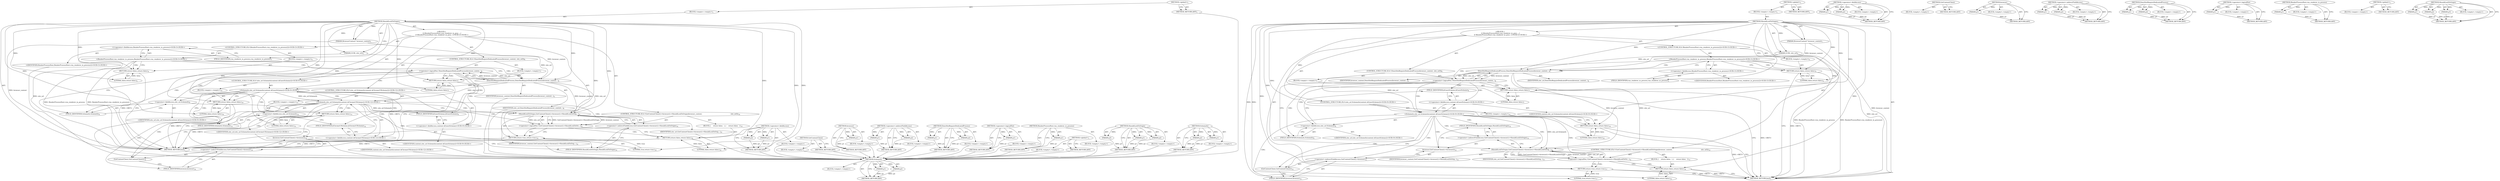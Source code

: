 digraph "ShouldLockToOrigin" {
vulnerable_105 [label=<(METHOD,SchemeIs)>];
vulnerable_106 [label=<(PARAM,p1)>];
vulnerable_107 [label=<(PARAM,p2)>];
vulnerable_108 [label=<(BLOCK,&lt;empty&gt;,&lt;empty&gt;)>];
vulnerable_109 [label=<(METHOD_RETURN,ANY)>];
vulnerable_6 [label=<(METHOD,&lt;global&gt;)<SUB>1</SUB>>];
vulnerable_7 [label=<(BLOCK,&lt;empty&gt;,&lt;empty&gt;)<SUB>1</SUB>>];
vulnerable_8 [label=<(METHOD,ShouldLockToOrigin)<SUB>1</SUB>>];
vulnerable_9 [label=<(PARAM,BrowserContext* browser_context)<SUB>1</SUB>>];
vulnerable_10 [label=<(PARAM,GURL site_url)<SUB>2</SUB>>];
vulnerable_11 [label="<(BLOCK,{
  if (RenderProcessHost::run_renderer_in_proc...,{
  if (RenderProcessHost::run_renderer_in_proc...)<SUB>2</SUB>>"];
vulnerable_12 [label="<(CONTROL_STRUCTURE,IF,if (RenderProcessHost::run_renderer_in_process()))<SUB>3</SUB>>"];
vulnerable_13 [label="<(RenderProcessHost.run_renderer_in_process,RenderProcessHost::run_renderer_in_process())<SUB>3</SUB>>"];
vulnerable_14 [label="<(&lt;operator&gt;.fieldAccess,RenderProcessHost::run_renderer_in_process)<SUB>3</SUB>>"];
vulnerable_15 [label="<(IDENTIFIER,RenderProcessHost,RenderProcessHost::run_renderer_in_process())<SUB>3</SUB>>"];
vulnerable_16 [label=<(FIELD_IDENTIFIER,run_renderer_in_process,run_renderer_in_process)<SUB>3</SUB>>];
vulnerable_17 [label=<(BLOCK,&lt;empty&gt;,&lt;empty&gt;)<SUB>4</SUB>>];
vulnerable_18 [label=<(RETURN,return false;,return false;)<SUB>4</SUB>>];
vulnerable_19 [label=<(LITERAL,false,return false;)<SUB>4</SUB>>];
vulnerable_20 [label=<(CONTROL_STRUCTURE,IF,if (!DoesSiteRequireDedicatedProcess(browser_context, site_url)))<SUB>6</SUB>>];
vulnerable_21 [label=<(&lt;operator&gt;.logicalNot,!DoesSiteRequireDedicatedProcess(browser_contex...)<SUB>6</SUB>>];
vulnerable_22 [label=<(DoesSiteRequireDedicatedProcess,DoesSiteRequireDedicatedProcess(browser_context...)<SUB>6</SUB>>];
vulnerable_23 [label=<(IDENTIFIER,browser_context,DoesSiteRequireDedicatedProcess(browser_context...)<SUB>6</SUB>>];
vulnerable_24 [label=<(IDENTIFIER,site_url,DoesSiteRequireDedicatedProcess(browser_context...)<SUB>6</SUB>>];
vulnerable_25 [label=<(BLOCK,&lt;empty&gt;,&lt;empty&gt;)<SUB>7</SUB>>];
vulnerable_26 [label=<(RETURN,return false;,return false;)<SUB>7</SUB>>];
vulnerable_27 [label=<(LITERAL,false,return false;)<SUB>7</SUB>>];
vulnerable_28 [label="<(CONTROL_STRUCTURE,IF,if (site_url.SchemeIs(content::kGuestScheme)))<SUB>9</SUB>>"];
vulnerable_29 [label="<(SchemeIs,site_url.SchemeIs(content::kGuestScheme))<SUB>9</SUB>>"];
vulnerable_30 [label=<(&lt;operator&gt;.fieldAccess,site_url.SchemeIs)<SUB>9</SUB>>];
vulnerable_31 [label="<(IDENTIFIER,site_url,site_url.SchemeIs(content::kGuestScheme))<SUB>9</SUB>>"];
vulnerable_32 [label=<(FIELD_IDENTIFIER,SchemeIs,SchemeIs)<SUB>9</SUB>>];
vulnerable_33 [label="<(&lt;operator&gt;.fieldAccess,content::kGuestScheme)<SUB>9</SUB>>"];
vulnerable_34 [label="<(IDENTIFIER,content,site_url.SchemeIs(content::kGuestScheme))<SUB>9</SUB>>"];
vulnerable_35 [label=<(FIELD_IDENTIFIER,kGuestScheme,kGuestScheme)<SUB>9</SUB>>];
vulnerable_36 [label=<(BLOCK,&lt;empty&gt;,&lt;empty&gt;)<SUB>10</SUB>>];
vulnerable_37 [label=<(RETURN,return false;,return false;)<SUB>10</SUB>>];
vulnerable_38 [label=<(LITERAL,false,return false;)<SUB>10</SUB>>];
vulnerable_39 [label="<(CONTROL_STRUCTURE,IF,if (site_url.SchemeIs(content::kChromeUIScheme)))<SUB>12</SUB>>"];
vulnerable_40 [label="<(SchemeIs,site_url.SchemeIs(content::kChromeUIScheme))<SUB>12</SUB>>"];
vulnerable_41 [label=<(&lt;operator&gt;.fieldAccess,site_url.SchemeIs)<SUB>12</SUB>>];
vulnerable_42 [label="<(IDENTIFIER,site_url,site_url.SchemeIs(content::kChromeUIScheme))<SUB>12</SUB>>"];
vulnerable_43 [label=<(FIELD_IDENTIFIER,SchemeIs,SchemeIs)<SUB>12</SUB>>];
vulnerable_44 [label="<(&lt;operator&gt;.fieldAccess,content::kChromeUIScheme)<SUB>12</SUB>>"];
vulnerable_45 [label="<(IDENTIFIER,content,site_url.SchemeIs(content::kChromeUIScheme))<SUB>12</SUB>>"];
vulnerable_46 [label=<(FIELD_IDENTIFIER,kChromeUIScheme,kChromeUIScheme)<SUB>12</SUB>>];
vulnerable_47 [label=<(BLOCK,&lt;empty&gt;,&lt;empty&gt;)<SUB>13</SUB>>];
vulnerable_48 [label=<(RETURN,return false;,return false;)<SUB>13</SUB>>];
vulnerable_49 [label=<(LITERAL,false,return false;)<SUB>13</SUB>>];
vulnerable_50 [label=<(CONTROL_STRUCTURE,IF,if (!GetContentClient()-&gt;browser()-&gt;ShouldLockToOrigin(browser_context,
                                                         site_url)))<SUB>14</SUB>>];
vulnerable_51 [label=<(&lt;operator&gt;.logicalNot,!GetContentClient()-&gt;browser()-&gt;ShouldLockToOri...)<SUB>14</SUB>>];
vulnerable_52 [label=<(ShouldLockToOrigin,GetContentClient()-&gt;browser()-&gt;ShouldLockToOrig...)<SUB>14</SUB>>];
vulnerable_53 [label=<(&lt;operator&gt;.indirectFieldAccess,GetContentClient()-&gt;browser()-&gt;ShouldLockToOrigin)<SUB>14</SUB>>];
vulnerable_54 [label=<(browser,GetContentClient()-&gt;browser())<SUB>14</SUB>>];
vulnerable_55 [label=<(&lt;operator&gt;.indirectFieldAccess,GetContentClient()-&gt;browser)<SUB>14</SUB>>];
vulnerable_56 [label=<(GetContentClient,GetContentClient())<SUB>14</SUB>>];
vulnerable_57 [label=<(FIELD_IDENTIFIER,browser,browser)<SUB>14</SUB>>];
vulnerable_58 [label=<(FIELD_IDENTIFIER,ShouldLockToOrigin,ShouldLockToOrigin)<SUB>14</SUB>>];
vulnerable_59 [label=<(IDENTIFIER,browser_context,GetContentClient()-&gt;browser()-&gt;ShouldLockToOrig...)<SUB>14</SUB>>];
vulnerable_60 [label=<(IDENTIFIER,site_url,GetContentClient()-&gt;browser()-&gt;ShouldLockToOrig...)<SUB>15</SUB>>];
vulnerable_61 [label=<(BLOCK,{
    return false;
  },{
    return false;
  })<SUB>15</SUB>>];
vulnerable_62 [label=<(RETURN,return false;,return false;)<SUB>16</SUB>>];
vulnerable_63 [label=<(LITERAL,false,return false;)<SUB>16</SUB>>];
vulnerable_64 [label=<(RETURN,return true;,return true;)<SUB>19</SUB>>];
vulnerable_65 [label=<(LITERAL,true,return true;)<SUB>19</SUB>>];
vulnerable_66 [label=<(METHOD_RETURN,bool)<SUB>1</SUB>>];
vulnerable_68 [label=<(METHOD_RETURN,ANY)<SUB>1</SUB>>];
vulnerable_91 [label=<(METHOD,&lt;operator&gt;.fieldAccess)>];
vulnerable_92 [label=<(PARAM,p1)>];
vulnerable_93 [label=<(PARAM,p2)>];
vulnerable_94 [label=<(BLOCK,&lt;empty&gt;,&lt;empty&gt;)>];
vulnerable_95 [label=<(METHOD_RETURN,ANY)>];
vulnerable_125 [label=<(METHOD,GetContentClient)>];
vulnerable_126 [label=<(BLOCK,&lt;empty&gt;,&lt;empty&gt;)>];
vulnerable_127 [label=<(METHOD_RETURN,ANY)>];
vulnerable_121 [label=<(METHOD,browser)>];
vulnerable_122 [label=<(PARAM,p1)>];
vulnerable_123 [label=<(BLOCK,&lt;empty&gt;,&lt;empty&gt;)>];
vulnerable_124 [label=<(METHOD_RETURN,ANY)>];
vulnerable_116 [label=<(METHOD,&lt;operator&gt;.indirectFieldAccess)>];
vulnerable_117 [label=<(PARAM,p1)>];
vulnerable_118 [label=<(PARAM,p2)>];
vulnerable_119 [label=<(BLOCK,&lt;empty&gt;,&lt;empty&gt;)>];
vulnerable_120 [label=<(METHOD_RETURN,ANY)>];
vulnerable_100 [label=<(METHOD,DoesSiteRequireDedicatedProcess)>];
vulnerable_101 [label=<(PARAM,p1)>];
vulnerable_102 [label=<(PARAM,p2)>];
vulnerable_103 [label=<(BLOCK,&lt;empty&gt;,&lt;empty&gt;)>];
vulnerable_104 [label=<(METHOD_RETURN,ANY)>];
vulnerable_96 [label=<(METHOD,&lt;operator&gt;.logicalNot)>];
vulnerable_97 [label=<(PARAM,p1)>];
vulnerable_98 [label=<(BLOCK,&lt;empty&gt;,&lt;empty&gt;)>];
vulnerable_99 [label=<(METHOD_RETURN,ANY)>];
vulnerable_87 [label=<(METHOD,RenderProcessHost.run_renderer_in_process)>];
vulnerable_88 [label=<(PARAM,p1)>];
vulnerable_89 [label=<(BLOCK,&lt;empty&gt;,&lt;empty&gt;)>];
vulnerable_90 [label=<(METHOD_RETURN,ANY)>];
vulnerable_81 [label=<(METHOD,&lt;global&gt;)<SUB>1</SUB>>];
vulnerable_82 [label=<(BLOCK,&lt;empty&gt;,&lt;empty&gt;)>];
vulnerable_83 [label=<(METHOD_RETURN,ANY)>];
vulnerable_110 [label=<(METHOD,ShouldLockToOrigin)>];
vulnerable_111 [label=<(PARAM,p1)>];
vulnerable_112 [label=<(PARAM,p2)>];
vulnerable_113 [label=<(PARAM,p3)>];
vulnerable_114 [label=<(BLOCK,&lt;empty&gt;,&lt;empty&gt;)>];
vulnerable_115 [label=<(METHOD_RETURN,ANY)>];
fixed_94 [label=<(METHOD,SchemeIs)>];
fixed_95 [label=<(PARAM,p1)>];
fixed_96 [label=<(PARAM,p2)>];
fixed_97 [label=<(BLOCK,&lt;empty&gt;,&lt;empty&gt;)>];
fixed_98 [label=<(METHOD_RETURN,ANY)>];
fixed_6 [label=<(METHOD,&lt;global&gt;)<SUB>1</SUB>>];
fixed_7 [label=<(BLOCK,&lt;empty&gt;,&lt;empty&gt;)<SUB>1</SUB>>];
fixed_8 [label=<(METHOD,ShouldLockToOrigin)<SUB>1</SUB>>];
fixed_9 [label=<(PARAM,BrowserContext* browser_context)<SUB>1</SUB>>];
fixed_10 [label=<(PARAM,GURL site_url)<SUB>2</SUB>>];
fixed_11 [label="<(BLOCK,{
  if (RenderProcessHost::run_renderer_in_proc...,{
  if (RenderProcessHost::run_renderer_in_proc...)<SUB>2</SUB>>"];
fixed_12 [label="<(CONTROL_STRUCTURE,IF,if (RenderProcessHost::run_renderer_in_process()))<SUB>3</SUB>>"];
fixed_13 [label="<(RenderProcessHost.run_renderer_in_process,RenderProcessHost::run_renderer_in_process())<SUB>3</SUB>>"];
fixed_14 [label="<(&lt;operator&gt;.fieldAccess,RenderProcessHost::run_renderer_in_process)<SUB>3</SUB>>"];
fixed_15 [label="<(IDENTIFIER,RenderProcessHost,RenderProcessHost::run_renderer_in_process())<SUB>3</SUB>>"];
fixed_16 [label=<(FIELD_IDENTIFIER,run_renderer_in_process,run_renderer_in_process)<SUB>3</SUB>>];
fixed_17 [label=<(BLOCK,&lt;empty&gt;,&lt;empty&gt;)<SUB>4</SUB>>];
fixed_18 [label=<(RETURN,return false;,return false;)<SUB>4</SUB>>];
fixed_19 [label=<(LITERAL,false,return false;)<SUB>4</SUB>>];
fixed_20 [label=<(CONTROL_STRUCTURE,IF,if (!DoesSiteRequireDedicatedProcess(browser_context, site_url)))<SUB>6</SUB>>];
fixed_21 [label=<(&lt;operator&gt;.logicalNot,!DoesSiteRequireDedicatedProcess(browser_contex...)<SUB>6</SUB>>];
fixed_22 [label=<(DoesSiteRequireDedicatedProcess,DoesSiteRequireDedicatedProcess(browser_context...)<SUB>6</SUB>>];
fixed_23 [label=<(IDENTIFIER,browser_context,DoesSiteRequireDedicatedProcess(browser_context...)<SUB>6</SUB>>];
fixed_24 [label=<(IDENTIFIER,site_url,DoesSiteRequireDedicatedProcess(browser_context...)<SUB>6</SUB>>];
fixed_25 [label=<(BLOCK,&lt;empty&gt;,&lt;empty&gt;)<SUB>7</SUB>>];
fixed_26 [label=<(RETURN,return false;,return false;)<SUB>7</SUB>>];
fixed_27 [label=<(LITERAL,false,return false;)<SUB>7</SUB>>];
fixed_28 [label="<(CONTROL_STRUCTURE,IF,if (site_url.SchemeIs(content::kGuestScheme)))<SUB>9</SUB>>"];
fixed_29 [label="<(SchemeIs,site_url.SchemeIs(content::kGuestScheme))<SUB>9</SUB>>"];
fixed_30 [label=<(&lt;operator&gt;.fieldAccess,site_url.SchemeIs)<SUB>9</SUB>>];
fixed_31 [label="<(IDENTIFIER,site_url,site_url.SchemeIs(content::kGuestScheme))<SUB>9</SUB>>"];
fixed_32 [label=<(FIELD_IDENTIFIER,SchemeIs,SchemeIs)<SUB>9</SUB>>];
fixed_33 [label="<(&lt;operator&gt;.fieldAccess,content::kGuestScheme)<SUB>9</SUB>>"];
fixed_34 [label="<(IDENTIFIER,content,site_url.SchemeIs(content::kGuestScheme))<SUB>9</SUB>>"];
fixed_35 [label=<(FIELD_IDENTIFIER,kGuestScheme,kGuestScheme)<SUB>9</SUB>>];
fixed_36 [label=<(BLOCK,&lt;empty&gt;,&lt;empty&gt;)<SUB>10</SUB>>];
fixed_37 [label=<(RETURN,return false;,return false;)<SUB>10</SUB>>];
fixed_38 [label=<(LITERAL,false,return false;)<SUB>10</SUB>>];
fixed_39 [label=<(CONTROL_STRUCTURE,IF,if (!GetContentClient()-&gt;browser()-&gt;ShouldLockToOrigin(browser_context,
                                                         site_url)))<SUB>12</SUB>>];
fixed_40 [label=<(&lt;operator&gt;.logicalNot,!GetContentClient()-&gt;browser()-&gt;ShouldLockToOri...)<SUB>12</SUB>>];
fixed_41 [label=<(ShouldLockToOrigin,GetContentClient()-&gt;browser()-&gt;ShouldLockToOrig...)<SUB>12</SUB>>];
fixed_42 [label=<(&lt;operator&gt;.indirectFieldAccess,GetContentClient()-&gt;browser()-&gt;ShouldLockToOrigin)<SUB>12</SUB>>];
fixed_43 [label=<(browser,GetContentClient()-&gt;browser())<SUB>12</SUB>>];
fixed_44 [label=<(&lt;operator&gt;.indirectFieldAccess,GetContentClient()-&gt;browser)<SUB>12</SUB>>];
fixed_45 [label=<(GetContentClient,GetContentClient())<SUB>12</SUB>>];
fixed_46 [label=<(FIELD_IDENTIFIER,browser,browser)<SUB>12</SUB>>];
fixed_47 [label=<(FIELD_IDENTIFIER,ShouldLockToOrigin,ShouldLockToOrigin)<SUB>12</SUB>>];
fixed_48 [label=<(IDENTIFIER,browser_context,GetContentClient()-&gt;browser()-&gt;ShouldLockToOrig...)<SUB>12</SUB>>];
fixed_49 [label=<(IDENTIFIER,site_url,GetContentClient()-&gt;browser()-&gt;ShouldLockToOrig...)<SUB>13</SUB>>];
fixed_50 [label=<(BLOCK,{
    return false;
  },{
    return false;
  })<SUB>13</SUB>>];
fixed_51 [label=<(RETURN,return false;,return false;)<SUB>14</SUB>>];
fixed_52 [label=<(LITERAL,false,return false;)<SUB>14</SUB>>];
fixed_53 [label=<(RETURN,return true;,return true;)<SUB>17</SUB>>];
fixed_54 [label=<(LITERAL,true,return true;)<SUB>17</SUB>>];
fixed_55 [label=<(METHOD_RETURN,bool)<SUB>1</SUB>>];
fixed_57 [label=<(METHOD_RETURN,ANY)<SUB>1</SUB>>];
fixed_80 [label=<(METHOD,&lt;operator&gt;.fieldAccess)>];
fixed_81 [label=<(PARAM,p1)>];
fixed_82 [label=<(PARAM,p2)>];
fixed_83 [label=<(BLOCK,&lt;empty&gt;,&lt;empty&gt;)>];
fixed_84 [label=<(METHOD_RETURN,ANY)>];
fixed_114 [label=<(METHOD,GetContentClient)>];
fixed_115 [label=<(BLOCK,&lt;empty&gt;,&lt;empty&gt;)>];
fixed_116 [label=<(METHOD_RETURN,ANY)>];
fixed_110 [label=<(METHOD,browser)>];
fixed_111 [label=<(PARAM,p1)>];
fixed_112 [label=<(BLOCK,&lt;empty&gt;,&lt;empty&gt;)>];
fixed_113 [label=<(METHOD_RETURN,ANY)>];
fixed_105 [label=<(METHOD,&lt;operator&gt;.indirectFieldAccess)>];
fixed_106 [label=<(PARAM,p1)>];
fixed_107 [label=<(PARAM,p2)>];
fixed_108 [label=<(BLOCK,&lt;empty&gt;,&lt;empty&gt;)>];
fixed_109 [label=<(METHOD_RETURN,ANY)>];
fixed_89 [label=<(METHOD,DoesSiteRequireDedicatedProcess)>];
fixed_90 [label=<(PARAM,p1)>];
fixed_91 [label=<(PARAM,p2)>];
fixed_92 [label=<(BLOCK,&lt;empty&gt;,&lt;empty&gt;)>];
fixed_93 [label=<(METHOD_RETURN,ANY)>];
fixed_85 [label=<(METHOD,&lt;operator&gt;.logicalNot)>];
fixed_86 [label=<(PARAM,p1)>];
fixed_87 [label=<(BLOCK,&lt;empty&gt;,&lt;empty&gt;)>];
fixed_88 [label=<(METHOD_RETURN,ANY)>];
fixed_76 [label=<(METHOD,RenderProcessHost.run_renderer_in_process)>];
fixed_77 [label=<(PARAM,p1)>];
fixed_78 [label=<(BLOCK,&lt;empty&gt;,&lt;empty&gt;)>];
fixed_79 [label=<(METHOD_RETURN,ANY)>];
fixed_70 [label=<(METHOD,&lt;global&gt;)<SUB>1</SUB>>];
fixed_71 [label=<(BLOCK,&lt;empty&gt;,&lt;empty&gt;)>];
fixed_72 [label=<(METHOD_RETURN,ANY)>];
fixed_99 [label=<(METHOD,ShouldLockToOrigin)>];
fixed_100 [label=<(PARAM,p1)>];
fixed_101 [label=<(PARAM,p2)>];
fixed_102 [label=<(PARAM,p3)>];
fixed_103 [label=<(BLOCK,&lt;empty&gt;,&lt;empty&gt;)>];
fixed_104 [label=<(METHOD_RETURN,ANY)>];
vulnerable_105 -> vulnerable_106  [key=0, label="AST: "];
vulnerable_105 -> vulnerable_106  [key=1, label="DDG: "];
vulnerable_105 -> vulnerable_108  [key=0, label="AST: "];
vulnerable_105 -> vulnerable_107  [key=0, label="AST: "];
vulnerable_105 -> vulnerable_107  [key=1, label="DDG: "];
vulnerable_105 -> vulnerable_109  [key=0, label="AST: "];
vulnerable_105 -> vulnerable_109  [key=1, label="CFG: "];
vulnerable_106 -> vulnerable_109  [key=0, label="DDG: p1"];
vulnerable_107 -> vulnerable_109  [key=0, label="DDG: p2"];
vulnerable_108 -> fixed_94  [key=0];
vulnerable_109 -> fixed_94  [key=0];
vulnerable_6 -> vulnerable_7  [key=0, label="AST: "];
vulnerable_6 -> vulnerable_68  [key=0, label="AST: "];
vulnerable_6 -> vulnerable_68  [key=1, label="CFG: "];
vulnerable_7 -> vulnerable_8  [key=0, label="AST: "];
vulnerable_8 -> vulnerable_9  [key=0, label="AST: "];
vulnerable_8 -> vulnerable_9  [key=1, label="DDG: "];
vulnerable_8 -> vulnerable_10  [key=0, label="AST: "];
vulnerable_8 -> vulnerable_10  [key=1, label="DDG: "];
vulnerable_8 -> vulnerable_11  [key=0, label="AST: "];
vulnerable_8 -> vulnerable_66  [key=0, label="AST: "];
vulnerable_8 -> vulnerable_16  [key=0, label="CFG: "];
vulnerable_8 -> vulnerable_64  [key=0, label="DDG: "];
vulnerable_8 -> vulnerable_65  [key=0, label="DDG: "];
vulnerable_8 -> vulnerable_18  [key=0, label="DDG: "];
vulnerable_8 -> vulnerable_26  [key=0, label="DDG: "];
vulnerable_8 -> vulnerable_37  [key=0, label="DDG: "];
vulnerable_8 -> vulnerable_48  [key=0, label="DDG: "];
vulnerable_8 -> vulnerable_62  [key=0, label="DDG: "];
vulnerable_8 -> vulnerable_19  [key=0, label="DDG: "];
vulnerable_8 -> vulnerable_22  [key=0, label="DDG: "];
vulnerable_8 -> vulnerable_27  [key=0, label="DDG: "];
vulnerable_8 -> vulnerable_38  [key=0, label="DDG: "];
vulnerable_8 -> vulnerable_49  [key=0, label="DDG: "];
vulnerable_8 -> vulnerable_52  [key=0, label="DDG: "];
vulnerable_8 -> vulnerable_63  [key=0, label="DDG: "];
vulnerable_9 -> vulnerable_66  [key=0, label="DDG: browser_context"];
vulnerable_9 -> vulnerable_22  [key=0, label="DDG: browser_context"];
vulnerable_10 -> vulnerable_66  [key=0, label="DDG: site_url"];
vulnerable_10 -> vulnerable_22  [key=0, label="DDG: site_url"];
vulnerable_11 -> vulnerable_12  [key=0, label="AST: "];
vulnerable_11 -> vulnerable_20  [key=0, label="AST: "];
vulnerable_11 -> vulnerable_28  [key=0, label="AST: "];
vulnerable_11 -> vulnerable_39  [key=0, label="AST: "];
vulnerable_11 -> vulnerable_50  [key=0, label="AST: "];
vulnerable_11 -> vulnerable_64  [key=0, label="AST: "];
vulnerable_12 -> vulnerable_13  [key=0, label="AST: "];
vulnerable_12 -> vulnerable_17  [key=0, label="AST: "];
vulnerable_13 -> vulnerable_14  [key=0, label="AST: "];
vulnerable_13 -> vulnerable_18  [key=0, label="CFG: "];
vulnerable_13 -> vulnerable_18  [key=1, label="CDG: "];
vulnerable_13 -> vulnerable_22  [key=0, label="CFG: "];
vulnerable_13 -> vulnerable_22  [key=1, label="CDG: "];
vulnerable_13 -> vulnerable_66  [key=0, label="DDG: RenderProcessHost::run_renderer_in_process"];
vulnerable_13 -> vulnerable_66  [key=1, label="DDG: RenderProcessHost::run_renderer_in_process()"];
vulnerable_13 -> vulnerable_21  [key=0, label="CDG: "];
vulnerable_14 -> vulnerable_15  [key=0, label="AST: "];
vulnerable_14 -> vulnerable_16  [key=0, label="AST: "];
vulnerable_14 -> vulnerable_13  [key=0, label="CFG: "];
vulnerable_15 -> fixed_94  [key=0];
vulnerable_16 -> vulnerable_14  [key=0, label="CFG: "];
vulnerable_17 -> vulnerable_18  [key=0, label="AST: "];
vulnerable_18 -> vulnerable_19  [key=0, label="AST: "];
vulnerable_18 -> vulnerable_66  [key=0, label="CFG: "];
vulnerable_18 -> vulnerable_66  [key=1, label="DDG: &lt;RET&gt;"];
vulnerable_19 -> vulnerable_18  [key=0, label="DDG: false"];
vulnerable_20 -> vulnerable_21  [key=0, label="AST: "];
vulnerable_20 -> vulnerable_25  [key=0, label="AST: "];
vulnerable_21 -> vulnerable_22  [key=0, label="AST: "];
vulnerable_21 -> vulnerable_26  [key=0, label="CFG: "];
vulnerable_21 -> vulnerable_26  [key=1, label="CDG: "];
vulnerable_21 -> vulnerable_32  [key=0, label="CFG: "];
vulnerable_21 -> vulnerable_32  [key=1, label="CDG: "];
vulnerable_21 -> vulnerable_30  [key=0, label="CDG: "];
vulnerable_21 -> vulnerable_33  [key=0, label="CDG: "];
vulnerable_21 -> vulnerable_29  [key=0, label="CDG: "];
vulnerable_21 -> vulnerable_35  [key=0, label="CDG: "];
vulnerable_22 -> vulnerable_23  [key=0, label="AST: "];
vulnerable_22 -> vulnerable_24  [key=0, label="AST: "];
vulnerable_22 -> vulnerable_21  [key=0, label="CFG: "];
vulnerable_22 -> vulnerable_21  [key=1, label="DDG: browser_context"];
vulnerable_22 -> vulnerable_21  [key=2, label="DDG: site_url"];
vulnerable_22 -> vulnerable_29  [key=0, label="DDG: site_url"];
vulnerable_22 -> vulnerable_40  [key=0, label="DDG: site_url"];
vulnerable_22 -> vulnerable_52  [key=0, label="DDG: browser_context"];
vulnerable_22 -> vulnerable_52  [key=1, label="DDG: site_url"];
vulnerable_23 -> fixed_94  [key=0];
vulnerable_24 -> fixed_94  [key=0];
vulnerable_25 -> vulnerable_26  [key=0, label="AST: "];
vulnerable_26 -> vulnerable_27  [key=0, label="AST: "];
vulnerable_26 -> vulnerable_66  [key=0, label="CFG: "];
vulnerable_26 -> vulnerable_66  [key=1, label="DDG: &lt;RET&gt;"];
vulnerable_27 -> vulnerable_26  [key=0, label="DDG: false"];
vulnerable_28 -> vulnerable_29  [key=0, label="AST: "];
vulnerable_28 -> vulnerable_36  [key=0, label="AST: "];
vulnerable_29 -> vulnerable_30  [key=0, label="AST: "];
vulnerable_29 -> vulnerable_33  [key=0, label="AST: "];
vulnerable_29 -> vulnerable_37  [key=0, label="CFG: "];
vulnerable_29 -> vulnerable_37  [key=1, label="CDG: "];
vulnerable_29 -> vulnerable_43  [key=0, label="CFG: "];
vulnerable_29 -> vulnerable_43  [key=1, label="CDG: "];
vulnerable_29 -> vulnerable_40  [key=0, label="DDG: site_url.SchemeIs"];
vulnerable_29 -> vulnerable_40  [key=1, label="CDG: "];
vulnerable_29 -> vulnerable_46  [key=0, label="CDG: "];
vulnerable_29 -> vulnerable_41  [key=0, label="CDG: "];
vulnerable_29 -> vulnerable_44  [key=0, label="CDG: "];
vulnerable_30 -> vulnerable_31  [key=0, label="AST: "];
vulnerable_30 -> vulnerable_32  [key=0, label="AST: "];
vulnerable_30 -> vulnerable_35  [key=0, label="CFG: "];
vulnerable_31 -> fixed_94  [key=0];
vulnerable_32 -> vulnerable_30  [key=0, label="CFG: "];
vulnerable_33 -> vulnerable_34  [key=0, label="AST: "];
vulnerable_33 -> vulnerable_35  [key=0, label="AST: "];
vulnerable_33 -> vulnerable_29  [key=0, label="CFG: "];
vulnerable_34 -> fixed_94  [key=0];
vulnerable_35 -> vulnerable_33  [key=0, label="CFG: "];
vulnerable_36 -> vulnerable_37  [key=0, label="AST: "];
vulnerable_37 -> vulnerable_38  [key=0, label="AST: "];
vulnerable_37 -> vulnerable_66  [key=0, label="CFG: "];
vulnerable_37 -> vulnerable_66  [key=1, label="DDG: &lt;RET&gt;"];
vulnerable_38 -> vulnerable_37  [key=0, label="DDG: false"];
vulnerable_39 -> vulnerable_40  [key=0, label="AST: "];
vulnerable_39 -> vulnerable_47  [key=0, label="AST: "];
vulnerable_40 -> vulnerable_41  [key=0, label="AST: "];
vulnerable_40 -> vulnerable_44  [key=0, label="AST: "];
vulnerable_40 -> vulnerable_56  [key=0, label="CFG: "];
vulnerable_40 -> vulnerable_56  [key=1, label="CDG: "];
vulnerable_40 -> vulnerable_48  [key=0, label="CFG: "];
vulnerable_40 -> vulnerable_48  [key=1, label="CDG: "];
vulnerable_40 -> vulnerable_52  [key=0, label="DDG: site_url.SchemeIs"];
vulnerable_40 -> vulnerable_52  [key=1, label="CDG: "];
vulnerable_40 -> vulnerable_58  [key=0, label="CDG: "];
vulnerable_40 -> vulnerable_51  [key=0, label="CDG: "];
vulnerable_40 -> vulnerable_57  [key=0, label="CDG: "];
vulnerable_40 -> vulnerable_53  [key=0, label="CDG: "];
vulnerable_40 -> vulnerable_55  [key=0, label="CDG: "];
vulnerable_40 -> vulnerable_54  [key=0, label="CDG: "];
vulnerable_41 -> vulnerable_42  [key=0, label="AST: "];
vulnerable_41 -> vulnerable_43  [key=0, label="AST: "];
vulnerable_41 -> vulnerable_46  [key=0, label="CFG: "];
vulnerable_42 -> fixed_94  [key=0];
vulnerable_43 -> vulnerable_41  [key=0, label="CFG: "];
vulnerable_44 -> vulnerable_45  [key=0, label="AST: "];
vulnerable_44 -> vulnerable_46  [key=0, label="AST: "];
vulnerable_44 -> vulnerable_40  [key=0, label="CFG: "];
vulnerable_45 -> fixed_94  [key=0];
vulnerable_46 -> vulnerable_44  [key=0, label="CFG: "];
vulnerable_47 -> vulnerable_48  [key=0, label="AST: "];
vulnerable_48 -> vulnerable_49  [key=0, label="AST: "];
vulnerable_48 -> vulnerable_66  [key=0, label="CFG: "];
vulnerable_48 -> vulnerable_66  [key=1, label="DDG: &lt;RET&gt;"];
vulnerable_49 -> vulnerable_48  [key=0, label="DDG: false"];
vulnerable_50 -> vulnerable_51  [key=0, label="AST: "];
vulnerable_50 -> vulnerable_61  [key=0, label="AST: "];
vulnerable_51 -> vulnerable_52  [key=0, label="AST: "];
vulnerable_51 -> vulnerable_62  [key=0, label="CFG: "];
vulnerable_51 -> vulnerable_62  [key=1, label="CDG: "];
vulnerable_51 -> vulnerable_64  [key=0, label="CFG: "];
vulnerable_51 -> vulnerable_64  [key=1, label="CDG: "];
vulnerable_52 -> vulnerable_53  [key=0, label="AST: "];
vulnerable_52 -> vulnerable_59  [key=0, label="AST: "];
vulnerable_52 -> vulnerable_60  [key=0, label="AST: "];
vulnerable_52 -> vulnerable_51  [key=0, label="CFG: "];
vulnerable_52 -> vulnerable_51  [key=1, label="DDG: GetContentClient()-&gt;browser()-&gt;ShouldLockToOrigin"];
vulnerable_52 -> vulnerable_51  [key=2, label="DDG: browser_context"];
vulnerable_52 -> vulnerable_51  [key=3, label="DDG: site_url"];
vulnerable_53 -> vulnerable_54  [key=0, label="AST: "];
vulnerable_53 -> vulnerable_58  [key=0, label="AST: "];
vulnerable_53 -> vulnerable_52  [key=0, label="CFG: "];
vulnerable_54 -> vulnerable_55  [key=0, label="AST: "];
vulnerable_54 -> vulnerable_58  [key=0, label="CFG: "];
vulnerable_55 -> vulnerable_56  [key=0, label="AST: "];
vulnerable_55 -> vulnerable_57  [key=0, label="AST: "];
vulnerable_55 -> vulnerable_54  [key=0, label="CFG: "];
vulnerable_56 -> vulnerable_57  [key=0, label="CFG: "];
vulnerable_57 -> vulnerable_55  [key=0, label="CFG: "];
vulnerable_58 -> vulnerable_53  [key=0, label="CFG: "];
vulnerable_59 -> fixed_94  [key=0];
vulnerable_60 -> fixed_94  [key=0];
vulnerable_61 -> vulnerable_62  [key=0, label="AST: "];
vulnerable_62 -> vulnerable_63  [key=0, label="AST: "];
vulnerable_62 -> vulnerable_66  [key=0, label="CFG: "];
vulnerable_62 -> vulnerable_66  [key=1, label="DDG: &lt;RET&gt;"];
vulnerable_63 -> vulnerable_62  [key=0, label="DDG: false"];
vulnerable_64 -> vulnerable_65  [key=0, label="AST: "];
vulnerable_64 -> vulnerable_66  [key=0, label="CFG: "];
vulnerable_64 -> vulnerable_66  [key=1, label="DDG: &lt;RET&gt;"];
vulnerable_65 -> vulnerable_64  [key=0, label="DDG: true"];
vulnerable_66 -> fixed_94  [key=0];
vulnerable_68 -> fixed_94  [key=0];
vulnerable_91 -> vulnerable_92  [key=0, label="AST: "];
vulnerable_91 -> vulnerable_92  [key=1, label="DDG: "];
vulnerable_91 -> vulnerable_94  [key=0, label="AST: "];
vulnerable_91 -> vulnerable_93  [key=0, label="AST: "];
vulnerable_91 -> vulnerable_93  [key=1, label="DDG: "];
vulnerable_91 -> vulnerable_95  [key=0, label="AST: "];
vulnerable_91 -> vulnerable_95  [key=1, label="CFG: "];
vulnerable_92 -> vulnerable_95  [key=0, label="DDG: p1"];
vulnerable_93 -> vulnerable_95  [key=0, label="DDG: p2"];
vulnerable_94 -> fixed_94  [key=0];
vulnerable_95 -> fixed_94  [key=0];
vulnerable_125 -> vulnerable_126  [key=0, label="AST: "];
vulnerable_125 -> vulnerable_127  [key=0, label="AST: "];
vulnerable_125 -> vulnerable_127  [key=1, label="CFG: "];
vulnerable_126 -> fixed_94  [key=0];
vulnerable_127 -> fixed_94  [key=0];
vulnerable_121 -> vulnerable_122  [key=0, label="AST: "];
vulnerable_121 -> vulnerable_122  [key=1, label="DDG: "];
vulnerable_121 -> vulnerable_123  [key=0, label="AST: "];
vulnerable_121 -> vulnerable_124  [key=0, label="AST: "];
vulnerable_121 -> vulnerable_124  [key=1, label="CFG: "];
vulnerable_122 -> vulnerable_124  [key=0, label="DDG: p1"];
vulnerable_123 -> fixed_94  [key=0];
vulnerable_124 -> fixed_94  [key=0];
vulnerable_116 -> vulnerable_117  [key=0, label="AST: "];
vulnerable_116 -> vulnerable_117  [key=1, label="DDG: "];
vulnerable_116 -> vulnerable_119  [key=0, label="AST: "];
vulnerable_116 -> vulnerable_118  [key=0, label="AST: "];
vulnerable_116 -> vulnerable_118  [key=1, label="DDG: "];
vulnerable_116 -> vulnerable_120  [key=0, label="AST: "];
vulnerable_116 -> vulnerable_120  [key=1, label="CFG: "];
vulnerable_117 -> vulnerable_120  [key=0, label="DDG: p1"];
vulnerable_118 -> vulnerable_120  [key=0, label="DDG: p2"];
vulnerable_119 -> fixed_94  [key=0];
vulnerable_120 -> fixed_94  [key=0];
vulnerable_100 -> vulnerable_101  [key=0, label="AST: "];
vulnerable_100 -> vulnerable_101  [key=1, label="DDG: "];
vulnerable_100 -> vulnerable_103  [key=0, label="AST: "];
vulnerable_100 -> vulnerable_102  [key=0, label="AST: "];
vulnerable_100 -> vulnerable_102  [key=1, label="DDG: "];
vulnerable_100 -> vulnerable_104  [key=0, label="AST: "];
vulnerable_100 -> vulnerable_104  [key=1, label="CFG: "];
vulnerable_101 -> vulnerable_104  [key=0, label="DDG: p1"];
vulnerable_102 -> vulnerable_104  [key=0, label="DDG: p2"];
vulnerable_103 -> fixed_94  [key=0];
vulnerable_104 -> fixed_94  [key=0];
vulnerable_96 -> vulnerable_97  [key=0, label="AST: "];
vulnerable_96 -> vulnerable_97  [key=1, label="DDG: "];
vulnerable_96 -> vulnerable_98  [key=0, label="AST: "];
vulnerable_96 -> vulnerable_99  [key=0, label="AST: "];
vulnerable_96 -> vulnerable_99  [key=1, label="CFG: "];
vulnerable_97 -> vulnerable_99  [key=0, label="DDG: p1"];
vulnerable_98 -> fixed_94  [key=0];
vulnerable_99 -> fixed_94  [key=0];
vulnerable_87 -> vulnerable_88  [key=0, label="AST: "];
vulnerable_87 -> vulnerable_88  [key=1, label="DDG: "];
vulnerable_87 -> vulnerable_89  [key=0, label="AST: "];
vulnerable_87 -> vulnerable_90  [key=0, label="AST: "];
vulnerable_87 -> vulnerable_90  [key=1, label="CFG: "];
vulnerable_88 -> vulnerable_90  [key=0, label="DDG: p1"];
vulnerable_89 -> fixed_94  [key=0];
vulnerable_90 -> fixed_94  [key=0];
vulnerable_81 -> vulnerable_82  [key=0, label="AST: "];
vulnerable_81 -> vulnerable_83  [key=0, label="AST: "];
vulnerable_81 -> vulnerable_83  [key=1, label="CFG: "];
vulnerable_82 -> fixed_94  [key=0];
vulnerable_83 -> fixed_94  [key=0];
vulnerable_110 -> vulnerable_111  [key=0, label="AST: "];
vulnerable_110 -> vulnerable_111  [key=1, label="DDG: "];
vulnerable_110 -> vulnerable_114  [key=0, label="AST: "];
vulnerable_110 -> vulnerable_112  [key=0, label="AST: "];
vulnerable_110 -> vulnerable_112  [key=1, label="DDG: "];
vulnerable_110 -> vulnerable_115  [key=0, label="AST: "];
vulnerable_110 -> vulnerable_115  [key=1, label="CFG: "];
vulnerable_110 -> vulnerable_113  [key=0, label="AST: "];
vulnerable_110 -> vulnerable_113  [key=1, label="DDG: "];
vulnerable_111 -> vulnerable_115  [key=0, label="DDG: p1"];
vulnerable_112 -> vulnerable_115  [key=0, label="DDG: p2"];
vulnerable_113 -> vulnerable_115  [key=0, label="DDG: p3"];
vulnerable_114 -> fixed_94  [key=0];
vulnerable_115 -> fixed_94  [key=0];
fixed_94 -> fixed_95  [key=0, label="AST: "];
fixed_94 -> fixed_95  [key=1, label="DDG: "];
fixed_94 -> fixed_97  [key=0, label="AST: "];
fixed_94 -> fixed_96  [key=0, label="AST: "];
fixed_94 -> fixed_96  [key=1, label="DDG: "];
fixed_94 -> fixed_98  [key=0, label="AST: "];
fixed_94 -> fixed_98  [key=1, label="CFG: "];
fixed_95 -> fixed_98  [key=0, label="DDG: p1"];
fixed_96 -> fixed_98  [key=0, label="DDG: p2"];
fixed_6 -> fixed_7  [key=0, label="AST: "];
fixed_6 -> fixed_57  [key=0, label="AST: "];
fixed_6 -> fixed_57  [key=1, label="CFG: "];
fixed_7 -> fixed_8  [key=0, label="AST: "];
fixed_8 -> fixed_9  [key=0, label="AST: "];
fixed_8 -> fixed_9  [key=1, label="DDG: "];
fixed_8 -> fixed_10  [key=0, label="AST: "];
fixed_8 -> fixed_10  [key=1, label="DDG: "];
fixed_8 -> fixed_11  [key=0, label="AST: "];
fixed_8 -> fixed_55  [key=0, label="AST: "];
fixed_8 -> fixed_16  [key=0, label="CFG: "];
fixed_8 -> fixed_53  [key=0, label="DDG: "];
fixed_8 -> fixed_54  [key=0, label="DDG: "];
fixed_8 -> fixed_18  [key=0, label="DDG: "];
fixed_8 -> fixed_26  [key=0, label="DDG: "];
fixed_8 -> fixed_37  [key=0, label="DDG: "];
fixed_8 -> fixed_51  [key=0, label="DDG: "];
fixed_8 -> fixed_19  [key=0, label="DDG: "];
fixed_8 -> fixed_22  [key=0, label="DDG: "];
fixed_8 -> fixed_27  [key=0, label="DDG: "];
fixed_8 -> fixed_38  [key=0, label="DDG: "];
fixed_8 -> fixed_41  [key=0, label="DDG: "];
fixed_8 -> fixed_52  [key=0, label="DDG: "];
fixed_9 -> fixed_55  [key=0, label="DDG: browser_context"];
fixed_9 -> fixed_22  [key=0, label="DDG: browser_context"];
fixed_10 -> fixed_55  [key=0, label="DDG: site_url"];
fixed_10 -> fixed_22  [key=0, label="DDG: site_url"];
fixed_11 -> fixed_12  [key=0, label="AST: "];
fixed_11 -> fixed_20  [key=0, label="AST: "];
fixed_11 -> fixed_28  [key=0, label="AST: "];
fixed_11 -> fixed_39  [key=0, label="AST: "];
fixed_11 -> fixed_53  [key=0, label="AST: "];
fixed_12 -> fixed_13  [key=0, label="AST: "];
fixed_12 -> fixed_17  [key=0, label="AST: "];
fixed_13 -> fixed_14  [key=0, label="AST: "];
fixed_13 -> fixed_18  [key=0, label="CFG: "];
fixed_13 -> fixed_18  [key=1, label="CDG: "];
fixed_13 -> fixed_22  [key=0, label="CFG: "];
fixed_13 -> fixed_22  [key=1, label="CDG: "];
fixed_13 -> fixed_55  [key=0, label="DDG: RenderProcessHost::run_renderer_in_process"];
fixed_13 -> fixed_55  [key=1, label="DDG: RenderProcessHost::run_renderer_in_process()"];
fixed_13 -> fixed_21  [key=0, label="CDG: "];
fixed_14 -> fixed_15  [key=0, label="AST: "];
fixed_14 -> fixed_16  [key=0, label="AST: "];
fixed_14 -> fixed_13  [key=0, label="CFG: "];
fixed_16 -> fixed_14  [key=0, label="CFG: "];
fixed_17 -> fixed_18  [key=0, label="AST: "];
fixed_18 -> fixed_19  [key=0, label="AST: "];
fixed_18 -> fixed_55  [key=0, label="CFG: "];
fixed_18 -> fixed_55  [key=1, label="DDG: &lt;RET&gt;"];
fixed_19 -> fixed_18  [key=0, label="DDG: false"];
fixed_20 -> fixed_21  [key=0, label="AST: "];
fixed_20 -> fixed_25  [key=0, label="AST: "];
fixed_21 -> fixed_22  [key=0, label="AST: "];
fixed_21 -> fixed_26  [key=0, label="CFG: "];
fixed_21 -> fixed_26  [key=1, label="CDG: "];
fixed_21 -> fixed_32  [key=0, label="CFG: "];
fixed_21 -> fixed_32  [key=1, label="CDG: "];
fixed_21 -> fixed_30  [key=0, label="CDG: "];
fixed_21 -> fixed_33  [key=0, label="CDG: "];
fixed_21 -> fixed_29  [key=0, label="CDG: "];
fixed_21 -> fixed_35  [key=0, label="CDG: "];
fixed_22 -> fixed_23  [key=0, label="AST: "];
fixed_22 -> fixed_24  [key=0, label="AST: "];
fixed_22 -> fixed_21  [key=0, label="CFG: "];
fixed_22 -> fixed_21  [key=1, label="DDG: browser_context"];
fixed_22 -> fixed_21  [key=2, label="DDG: site_url"];
fixed_22 -> fixed_29  [key=0, label="DDG: site_url"];
fixed_22 -> fixed_41  [key=0, label="DDG: browser_context"];
fixed_22 -> fixed_41  [key=1, label="DDG: site_url"];
fixed_25 -> fixed_26  [key=0, label="AST: "];
fixed_26 -> fixed_27  [key=0, label="AST: "];
fixed_26 -> fixed_55  [key=0, label="CFG: "];
fixed_26 -> fixed_55  [key=1, label="DDG: &lt;RET&gt;"];
fixed_27 -> fixed_26  [key=0, label="DDG: false"];
fixed_28 -> fixed_29  [key=0, label="AST: "];
fixed_28 -> fixed_36  [key=0, label="AST: "];
fixed_29 -> fixed_30  [key=0, label="AST: "];
fixed_29 -> fixed_33  [key=0, label="AST: "];
fixed_29 -> fixed_45  [key=0, label="CFG: "];
fixed_29 -> fixed_45  [key=1, label="CDG: "];
fixed_29 -> fixed_37  [key=0, label="CFG: "];
fixed_29 -> fixed_37  [key=1, label="CDG: "];
fixed_29 -> fixed_41  [key=0, label="DDG: site_url.SchemeIs"];
fixed_29 -> fixed_41  [key=1, label="CDG: "];
fixed_29 -> fixed_47  [key=0, label="CDG: "];
fixed_29 -> fixed_42  [key=0, label="CDG: "];
fixed_29 -> fixed_46  [key=0, label="CDG: "];
fixed_29 -> fixed_40  [key=0, label="CDG: "];
fixed_29 -> fixed_44  [key=0, label="CDG: "];
fixed_29 -> fixed_43  [key=0, label="CDG: "];
fixed_30 -> fixed_31  [key=0, label="AST: "];
fixed_30 -> fixed_32  [key=0, label="AST: "];
fixed_30 -> fixed_35  [key=0, label="CFG: "];
fixed_32 -> fixed_30  [key=0, label="CFG: "];
fixed_33 -> fixed_34  [key=0, label="AST: "];
fixed_33 -> fixed_35  [key=0, label="AST: "];
fixed_33 -> fixed_29  [key=0, label="CFG: "];
fixed_35 -> fixed_33  [key=0, label="CFG: "];
fixed_36 -> fixed_37  [key=0, label="AST: "];
fixed_37 -> fixed_38  [key=0, label="AST: "];
fixed_37 -> fixed_55  [key=0, label="CFG: "];
fixed_37 -> fixed_55  [key=1, label="DDG: &lt;RET&gt;"];
fixed_38 -> fixed_37  [key=0, label="DDG: false"];
fixed_39 -> fixed_40  [key=0, label="AST: "];
fixed_39 -> fixed_50  [key=0, label="AST: "];
fixed_40 -> fixed_41  [key=0, label="AST: "];
fixed_40 -> fixed_51  [key=0, label="CFG: "];
fixed_40 -> fixed_51  [key=1, label="CDG: "];
fixed_40 -> fixed_53  [key=0, label="CFG: "];
fixed_40 -> fixed_53  [key=1, label="CDG: "];
fixed_41 -> fixed_42  [key=0, label="AST: "];
fixed_41 -> fixed_48  [key=0, label="AST: "];
fixed_41 -> fixed_49  [key=0, label="AST: "];
fixed_41 -> fixed_40  [key=0, label="CFG: "];
fixed_41 -> fixed_40  [key=1, label="DDG: GetContentClient()-&gt;browser()-&gt;ShouldLockToOrigin"];
fixed_41 -> fixed_40  [key=2, label="DDG: browser_context"];
fixed_41 -> fixed_40  [key=3, label="DDG: site_url"];
fixed_42 -> fixed_43  [key=0, label="AST: "];
fixed_42 -> fixed_47  [key=0, label="AST: "];
fixed_42 -> fixed_41  [key=0, label="CFG: "];
fixed_43 -> fixed_44  [key=0, label="AST: "];
fixed_43 -> fixed_47  [key=0, label="CFG: "];
fixed_44 -> fixed_45  [key=0, label="AST: "];
fixed_44 -> fixed_46  [key=0, label="AST: "];
fixed_44 -> fixed_43  [key=0, label="CFG: "];
fixed_45 -> fixed_46  [key=0, label="CFG: "];
fixed_46 -> fixed_44  [key=0, label="CFG: "];
fixed_47 -> fixed_42  [key=0, label="CFG: "];
fixed_50 -> fixed_51  [key=0, label="AST: "];
fixed_51 -> fixed_52  [key=0, label="AST: "];
fixed_51 -> fixed_55  [key=0, label="CFG: "];
fixed_51 -> fixed_55  [key=1, label="DDG: &lt;RET&gt;"];
fixed_52 -> fixed_51  [key=0, label="DDG: false"];
fixed_53 -> fixed_54  [key=0, label="AST: "];
fixed_53 -> fixed_55  [key=0, label="CFG: "];
fixed_53 -> fixed_55  [key=1, label="DDG: &lt;RET&gt;"];
fixed_54 -> fixed_53  [key=0, label="DDG: true"];
fixed_80 -> fixed_81  [key=0, label="AST: "];
fixed_80 -> fixed_81  [key=1, label="DDG: "];
fixed_80 -> fixed_83  [key=0, label="AST: "];
fixed_80 -> fixed_82  [key=0, label="AST: "];
fixed_80 -> fixed_82  [key=1, label="DDG: "];
fixed_80 -> fixed_84  [key=0, label="AST: "];
fixed_80 -> fixed_84  [key=1, label="CFG: "];
fixed_81 -> fixed_84  [key=0, label="DDG: p1"];
fixed_82 -> fixed_84  [key=0, label="DDG: p2"];
fixed_114 -> fixed_115  [key=0, label="AST: "];
fixed_114 -> fixed_116  [key=0, label="AST: "];
fixed_114 -> fixed_116  [key=1, label="CFG: "];
fixed_110 -> fixed_111  [key=0, label="AST: "];
fixed_110 -> fixed_111  [key=1, label="DDG: "];
fixed_110 -> fixed_112  [key=0, label="AST: "];
fixed_110 -> fixed_113  [key=0, label="AST: "];
fixed_110 -> fixed_113  [key=1, label="CFG: "];
fixed_111 -> fixed_113  [key=0, label="DDG: p1"];
fixed_105 -> fixed_106  [key=0, label="AST: "];
fixed_105 -> fixed_106  [key=1, label="DDG: "];
fixed_105 -> fixed_108  [key=0, label="AST: "];
fixed_105 -> fixed_107  [key=0, label="AST: "];
fixed_105 -> fixed_107  [key=1, label="DDG: "];
fixed_105 -> fixed_109  [key=0, label="AST: "];
fixed_105 -> fixed_109  [key=1, label="CFG: "];
fixed_106 -> fixed_109  [key=0, label="DDG: p1"];
fixed_107 -> fixed_109  [key=0, label="DDG: p2"];
fixed_89 -> fixed_90  [key=0, label="AST: "];
fixed_89 -> fixed_90  [key=1, label="DDG: "];
fixed_89 -> fixed_92  [key=0, label="AST: "];
fixed_89 -> fixed_91  [key=0, label="AST: "];
fixed_89 -> fixed_91  [key=1, label="DDG: "];
fixed_89 -> fixed_93  [key=0, label="AST: "];
fixed_89 -> fixed_93  [key=1, label="CFG: "];
fixed_90 -> fixed_93  [key=0, label="DDG: p1"];
fixed_91 -> fixed_93  [key=0, label="DDG: p2"];
fixed_85 -> fixed_86  [key=0, label="AST: "];
fixed_85 -> fixed_86  [key=1, label="DDG: "];
fixed_85 -> fixed_87  [key=0, label="AST: "];
fixed_85 -> fixed_88  [key=0, label="AST: "];
fixed_85 -> fixed_88  [key=1, label="CFG: "];
fixed_86 -> fixed_88  [key=0, label="DDG: p1"];
fixed_76 -> fixed_77  [key=0, label="AST: "];
fixed_76 -> fixed_77  [key=1, label="DDG: "];
fixed_76 -> fixed_78  [key=0, label="AST: "];
fixed_76 -> fixed_79  [key=0, label="AST: "];
fixed_76 -> fixed_79  [key=1, label="CFG: "];
fixed_77 -> fixed_79  [key=0, label="DDG: p1"];
fixed_70 -> fixed_71  [key=0, label="AST: "];
fixed_70 -> fixed_72  [key=0, label="AST: "];
fixed_70 -> fixed_72  [key=1, label="CFG: "];
fixed_99 -> fixed_100  [key=0, label="AST: "];
fixed_99 -> fixed_100  [key=1, label="DDG: "];
fixed_99 -> fixed_103  [key=0, label="AST: "];
fixed_99 -> fixed_101  [key=0, label="AST: "];
fixed_99 -> fixed_101  [key=1, label="DDG: "];
fixed_99 -> fixed_104  [key=0, label="AST: "];
fixed_99 -> fixed_104  [key=1, label="CFG: "];
fixed_99 -> fixed_102  [key=0, label="AST: "];
fixed_99 -> fixed_102  [key=1, label="DDG: "];
fixed_100 -> fixed_104  [key=0, label="DDG: p1"];
fixed_101 -> fixed_104  [key=0, label="DDG: p2"];
fixed_102 -> fixed_104  [key=0, label="DDG: p3"];
}
